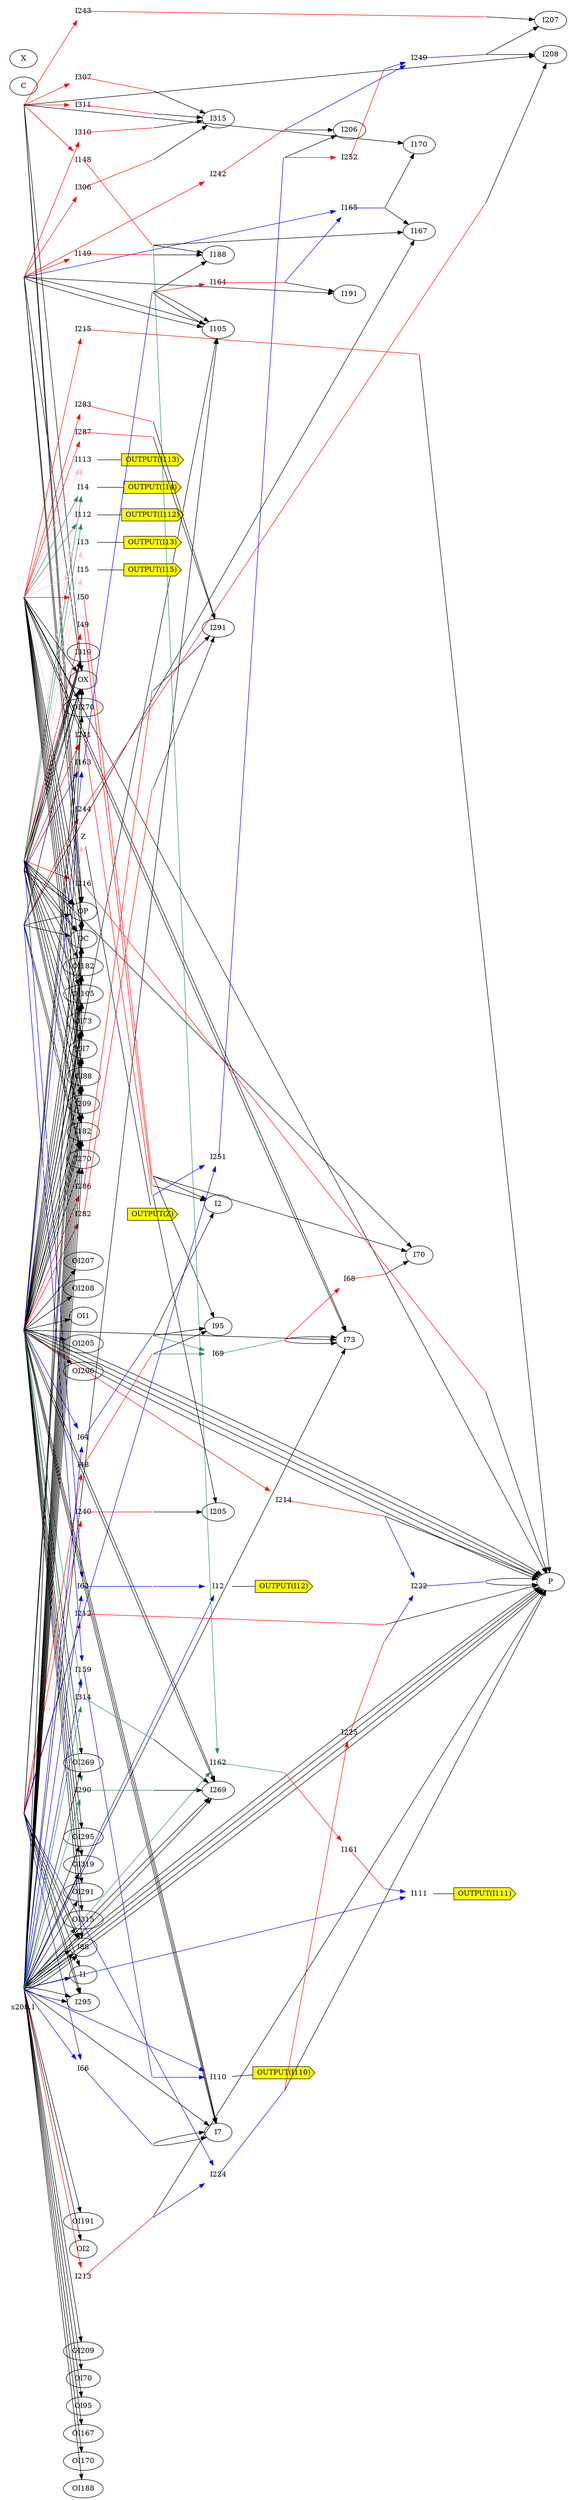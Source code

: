digraph a
{
	//18 Inputs
	//9 Outputs
	//104 Gates
	overlap = false;
	rankdir = LR;
	splines = false;
	"s208.1" [color = invis]
	P.0 [label = "INPUT(P.0)" shape = cds style = filled fillcolor = white]
	OP.0 [label = "", fixedsize="false", width=0, height=0, shape=none]
	P.0 -> OP.0 [arrowhead=none]
	C.8 [label = "INPUT(C.8)" shape = cds style = filled fillcolor = white]
	OC.8 [label = "", fixedsize="false", width=0, height=0, shape=none]
	C.8 -> OC.8 [arrowhead=none]
	C.7 [label = "INPUT(C.7)" shape = cds style = filled fillcolor = white]
	OC.7 [label = "", fixedsize="false", width=0, height=0, shape=none]
	C.7 -> OC.7 [arrowhead=none]
	C.6 [label = "INPUT(C.6)" shape = cds style = filled fillcolor = white]
	OC.6 [label = "", fixedsize="false", width=0, height=0, shape=none]
	C.6 -> OC.6 [arrowhead=none]
	C.5 [label = "INPUT(C.5)" shape = cds style = filled fillcolor = white]
	OC.5 [label = "", fixedsize="false", width=0, height=0, shape=none]
	C.5 -> OC.5 [arrowhead=none]
	C.4 [label = "INPUT(C.4)" shape = cds style = filled fillcolor = white]
	OC.4 [label = "", fixedsize="false", width=0, height=0, shape=none]
	C.4 -> OC.4 [arrowhead=none]
	C.3 [label = "INPUT(C.3)" shape = cds style = filled fillcolor = white]
	OC.3 [label = "", fixedsize="false", width=0, height=0, shape=none]
	C.3 -> OC.3 [arrowhead=none]
	C.2 [label = "INPUT(C.2)" shape = cds style = filled fillcolor = white]
	OC.2 [label = "", fixedsize="false", width=0, height=0, shape=none]
	C.2 -> OC.2 [arrowhead=none]
	C.1 [label = "INPUT(C.1)" shape = cds style = filled fillcolor = white]
	OC.1 [label = "", fixedsize="false", width=0, height=0, shape=none]
	C.1 -> OC.1 [arrowhead=none]
	C.0 [label = "INPUT(C.0)" shape = cds style = filled fillcolor = white]
	OC.0 [label = "", fixedsize="false", width=0, height=0, shape=none]
	C.0 -> OC.0 [arrowhead=none]
	X.4 [label = "INPUT(X.4)" shape = cds style = filled fillcolor = white]
	OX.4 [label = "", fixedsize="false", width=0, height=0, shape=none]
	X.4 -> OX.4 [arrowhead=none]
	X.3 [label = "INPUT(X.3)" shape = cds style = filled fillcolor = white]
	OX.3 [label = "", fixedsize="false", width=0, height=0, shape=none]
	X.3 -> OX.3 [arrowhead=none]
	X.2 [label = "INPUT(X.2)" shape = cds style = filled fillcolor = white]
	OX.2 [label = "", fixedsize="false", width=0, height=0, shape=none]
	X.2 -> OX.2 [arrowhead=none]
	X.1 [label = "INPUT(X.1)" shape = cds style = filled fillcolor = white]
	OX.1 [label = "", fixedsize="false", width=0, height=0, shape=none]
	X.1 -> OX.1 [arrowhead=none]
	X.8 [label = "INPUT(X.8)" shape = cds style = filled fillcolor = white]
	OX.8 [label = "", fixedsize="false", width=0, height=0, shape=none]
	X.8 -> OX.8 [arrowhead=none]
	X.7 [label = "INPUT(X.7)" shape = cds style = filled fillcolor = white]
	OX.7 [label = "", fixedsize="false", width=0, height=0, shape=none]
	X.7 -> OX.7 [arrowhead=none]
	X.6 [label = "INPUT(X.6)" shape = cds style = filled fillcolor = white]
	OX.6 [label = "", fixedsize="false", width=0, height=0, shape=none]
	X.6 -> OX.6 [arrowhead=none]
	X.5 [label = "INPUT(X.5)" shape = cds style = filled fillcolor = white]
	OX.5 [label = "", fixedsize="false", width=0, height=0, shape=none]
	X.5 -> OX.5 [arrowhead=none]
	OI13 [label = "OUTPUT(I13)" shape = cds style = filled fillcolor = yellow]
	OI15 [label = "OUTPUT(I15)" shape = cds style = filled fillcolor = yellow]
	OI113 [label = "OUTPUT(I113)" shape = cds style = filled fillcolor = yellow]
	OZ [label = "OUTPUT(Z)" shape = cds style = filled fillcolor = yellow]
	OI12 [label = "OUTPUT(I12)" shape = cds style = filled fillcolor = yellow]
	OI110 [label = "OUTPUT(I110)" shape = cds style = filled fillcolor = yellow]
	OI111 [label = "OUTPUT(I111)" shape = cds style = filled fillcolor = yellow]
	OI14 [label = "OUTPUT(I14)" shape = cds style = filled fillcolor = yellow]
	OI112 [label = "OUTPUT(I112)" shape = cds style = filled fillcolor = yellow]
	I73.1 [label = "I73.1" shape = none fillcolor = red image="NOT.png"];
	OI73.1 [label = "", fixedsize="false", width=0, height=0, shape=none]
	I73.1 -> OI73.1 [arrowhead=none color = red tailclip=false]
	OI69 -> I73.1 [color = red];
	I73.2 [label = "I73.2" shape = none fillcolor = red image="NOT.png"];
	OI73.2 [label = "", fixedsize="false", width=0, height=0, shape=none]
	I73.2 -> OI73.2 [arrowhead=none color = red tailclip=false]
	OX.3 -> I73.2 [color = red];
	I7.1 [label = "I7.1" shape = none fillcolor = red image="NOT.png"];
	OI7.1 [label = "", fixedsize="false", width=0, height=0, shape=none]
	I7.1 -> OI7.1 [arrowhead=none color = red tailclip=false]
	OI66 -> I7.1 [color = red];
	I7.2 [label = "I7.2" shape = none fillcolor = red image="NOT.png"];
	OI7.2 [label = "", fixedsize="false", width=0, height=0, shape=none]
	I7.2 -> OI7.2 [arrowhead=none color = red tailclip=false]
	OX.2 -> I7.2 [color = red];
	I88.1 [label = "I88.1" shape = none fillcolor = red image="NOT.png"];
	OI88.1 [label = "", fixedsize="false", width=0, height=0, shape=none]
	I88.1 -> OI88.1 [arrowhead=none color = red tailclip=false]
	OX.1 -> I88.1 [color = red];
	I88.2 [label = "I88.2" shape = none fillcolor = red image="NOT.png"];
	OI88.2 [label = "", fixedsize="false", width=0, height=0, shape=none]
	I88.2 -> OI88.2 [arrowhead=none color = red tailclip=false]
	OP.0 -> I88.2 [color = red];
	I48 [label = "I48" shape = none fillcolor = red image="NOT.png"];
	OI48 [label = "", fixedsize="false", width=0, height=0, shape=none]
	I48 -> OI48 [arrowhead=none color = red tailclip=false]
	OP.0 -> I48 [color = red];
	I49 [label = "I49" shape = none fillcolor = red image="NOT.png"];
	OI49 [label = "", fixedsize="false", width=0, height=0, shape=none]
	I49 -> OI49 [arrowhead=none color = red tailclip=false]
	OX.4 -> I49 [color = red];
	I50 [label = "I50" shape = none fillcolor = red image="NOT.png"];
	OI50 [label = "", fixedsize="false", width=0, height=0, shape=none]
	I50 -> OI50 [arrowhead=none color = red tailclip=false]
	OX.3 -> I50 [color = red];
	I68 [label = "I68" shape = none fillcolor = red image="NOT.png"];
	OI68 [label = "", fixedsize="false", width=0, height=0, shape=none]
	I68 -> OI68 [arrowhead=none color = red tailclip=false]
	OI69 -> I68 [color = red];
	I105.1 [label = "I105.1" shape = none fillcolor = red image="NOT.png"];
	OI105.1 [label = "", fixedsize="false", width=0, height=0, shape=none]
	I105.1 -> OI105.1 [arrowhead=none color = red tailclip=false]
	OI163 -> I105.1 [color = red];
	I105.2 [label = "I105.2" shape = none fillcolor = red image="NOT.png"];
	OI105.2 [label = "", fixedsize="false", width=0, height=0, shape=none]
	I105.2 -> OI105.2 [arrowhead=none color = red tailclip=false]
	OX.6 -> I105.2 [color = red];
	I182.1 [label = "I182.1" shape = none fillcolor = red image="NOT.png"];
	OI182.1 [label = "", fixedsize="false", width=0, height=0, shape=none]
	I182.1 -> OI182.1 [arrowhead=none color = red tailclip=false]
	OX.5 -> I182.1 [color = red];
	I182.2 [label = "I182.2" shape = none fillcolor = red image="NOT.png"];
	OI182.2 [label = "", fixedsize="false", width=0, height=0, shape=none]
	I182.2 -> OI182.2 [arrowhead=none color = red tailclip=false]
	OI1.2 -> I182.2 [color = red];
	I148 [label = "I148" shape = none fillcolor = red image="NOT.png"];
	OI148 [label = "", fixedsize="false", width=0, height=0, shape=none]
	I148 -> OI148 [arrowhead=none color = red tailclip=false]
	OX.7 -> I148 [color = red];
	I149 [label = "I149" shape = none fillcolor = red image="NOT.png"];
	OI149 [label = "", fixedsize="false", width=0, height=0, shape=none]
	I149 -> OI149 [arrowhead=none color = red tailclip=false]
	OX.6 -> I149 [color = red];
	I161 [label = "I161" shape = none fillcolor = red image="NOT.png"];
	OI161 [label = "", fixedsize="false", width=0, height=0, shape=none]
	I161 -> OI161 [arrowhead=none color = red tailclip=false]
	OI162 -> I161 [color = red];
	I164 [label = "I164" shape = none fillcolor = red image="NOT.png"];
	OI164 [label = "", fixedsize="false", width=0, height=0, shape=none]
	I164 -> OI164 [arrowhead=none color = red tailclip=false]
	OI163 -> I164 [color = red];
	I212 [label = "I212" shape = none fillcolor = red image="NOT.png"];
	OI212 [label = "", fixedsize="false", width=0, height=0, shape=none]
	I212 -> OI212 [arrowhead=none color = red tailclip=false]
	OP.0 -> I212 [color = red];
	I213 [label = "I213" shape = none fillcolor = red image="NOT.png"];
	OI213 [label = "", fixedsize="false", width=0, height=0, shape=none]
	I213 -> OI213 [arrowhead=none color = red tailclip=false]
	OX.1 -> I213 [color = red];
	I214 [label = "I214" shape = none fillcolor = red image="NOT.png"];
	OI214 [label = "", fixedsize="false", width=0, height=0, shape=none]
	I214 -> OI214 [arrowhead=none color = red tailclip=false]
	OX.2 -> I214 [color = red];
	I215 [label = "I215" shape = none fillcolor = red image="NOT.png"];
	OI215 [label = "", fixedsize="false", width=0, height=0, shape=none]
	I215 -> OI215 [arrowhead=none color = red tailclip=false]
	OX.3 -> I215 [color = red];
	I216 [label = "I216" shape = none fillcolor = red image="NOT.png"];
	OI216 [label = "", fixedsize="false", width=0, height=0, shape=none]
	I216 -> OI216 [arrowhead=none color = red tailclip=false]
	OX.4 -> I216 [color = red];
	I225 [label = "I225" shape = none fillcolor = red image="NOT.png"];
	OI225 [label = "", fixedsize="false", width=0, height=0, shape=none]
	I225 -> OI225 [arrowhead=none color = red tailclip=false]
	OI224 -> I225 [color = red];
	I240 [label = "I240" shape = none fillcolor = red image="NOT.png"];
	OI240 [label = "", fixedsize="false", width=0, height=0, shape=none]
	I240 -> OI240 [arrowhead=none color = red tailclip=false]
	OP.0 -> I240 [color = red];
	I241 [label = "I241" shape = none fillcolor = red image="NOT.png"];
	OI241 [label = "", fixedsize="false", width=0, height=0, shape=none]
	I241 -> OI241 [arrowhead=none color = red tailclip=false]
	OX.5 -> I241 [color = red];
	I242 [label = "I242" shape = none fillcolor = red image="NOT.png"];
	OI242 [label = "", fixedsize="false", width=0, height=0, shape=none]
	I242 -> OI242 [arrowhead=none color = red tailclip=false]
	OX.6 -> I242 [color = red];
	I243 [label = "I243" shape = none fillcolor = red image="NOT.png"];
	OI243 [label = "", fixedsize="false", width=0, height=0, shape=none]
	I243 -> OI243 [arrowhead=none color = red tailclip=false]
	OX.7 -> I243 [color = red];
	I244 [label = "I244" shape = none fillcolor = red image="NOT.png"];
	OI244 [label = "", fixedsize="false", width=0, height=0, shape=none]
	I244 -> OI244 [arrowhead=none color = red tailclip=false]
	OX.8 -> I244 [color = red];
	I252 [label = "I252" shape = none fillcolor = red image="NOT.png"];
	OI252 [label = "", fixedsize="false", width=0, height=0, shape=none]
	I252 -> OI252 [arrowhead=none color = red tailclip=false]
	OI251 -> I252 [color = red];
	I282 [label = "I282" shape = none fillcolor = red image="NOT.png"];
	OI282 [label = "", fixedsize="false", width=0, height=0, shape=none]
	I282 -> OI282 [arrowhead=none color = red tailclip=false]
	OP.2 -> I282 [color = red];
	I283 [label = "I283" shape = none fillcolor = red image="NOT.png"];
	OI283 [label = "", fixedsize="false", width=0, height=0, shape=none]
	I283 -> OI283 [arrowhead=none color = red tailclip=false]
	OP.3 -> I283 [color = red];
	I286 [label = "I286" shape = none fillcolor = red image="NOT.png"];
	OI286 [label = "", fixedsize="false", width=0, height=0, shape=none]
	I286 -> OI286 [arrowhead=none color = red tailclip=false]
	OC.2 -> I286 [color = red];
	I287 [label = "I287" shape = none fillcolor = red image="NOT.png"];
	OI287 [label = "", fixedsize="false", width=0, height=0, shape=none]
	I287 -> OI287 [arrowhead=none color = red tailclip=false]
	OC.3 -> I287 [color = red];
	I306 [label = "I306" shape = none fillcolor = red image="NOT.png"];
	OI306 [label = "", fixedsize="false", width=0, height=0, shape=none]
	I306 -> OI306 [arrowhead=none color = red tailclip=false]
	OP.6 -> I306 [color = red];
	I307 [label = "I307" shape = none fillcolor = red image="NOT.png"];
	OI307 [label = "", fixedsize="false", width=0, height=0, shape=none]
	I307 -> OI307 [arrowhead=none color = red tailclip=false]
	OP.7 -> I307 [color = red];
	I310 [label = "I310" shape = none fillcolor = red image="NOT.png"];
	OI310 [label = "", fixedsize="false", width=0, height=0, shape=none]
	I310 -> OI310 [arrowhead=none color = red tailclip=false]
	OC.6 -> I310 [color = red];
	I311 [label = "I311" shape = none fillcolor = red image="NOT.png"];
	OI311 [label = "", fixedsize="false", width=0, height=0, shape=none]
	I311 -> OI311 [arrowhead=none color = red tailclip=false]
	OC.7 -> I311 [color = red];
	I73.3 [label = "I73.3" shape = none fillcolor = orange image="AND.png"];
	OI73.3 [label = "", fixedsize="false", width=0, height=0, shape=none]
	I73.3 -> OI73.3 [arrowhead=none color = orange tailclip=false]
	OI69 -> I73.3 [color = orange];
	OI73.2 -> I73.3 [color = orange];
	I73.4 [label = "I73.4" shape = none fillcolor = orange image="AND.png"];
	OI73.4 [label = "", fixedsize="false", width=0, height=0, shape=none]
	I73.4 -> OI73.4 [arrowhead=none color = orange tailclip=false]
	OX.3 -> I73.4 [color = orange];
	OI73.1 -> I73.4 [color = orange];
	I7.3 [label = "I7.3" shape = none fillcolor = orange image="AND.png"];
	OI7.3 [label = "", fixedsize="false", width=0, height=0, shape=none]
	I7.3 -> OI7.3 [arrowhead=none color = orange tailclip=false]
	OI66 -> I7.3 [color = orange];
	OI7.2 -> I7.3 [color = orange];
	I7.4 [label = "I7.4" shape = none fillcolor = orange image="AND.png"];
	OI7.4 [label = "", fixedsize="false", width=0, height=0, shape=none]
	I7.4 -> OI7.4 [arrowhead=none color = orange tailclip=false]
	OX.2 -> I7.4 [color = orange];
	OI7.1 -> I7.4 [color = orange];
	I88.3 [label = "I88.3" shape = none fillcolor = orange image="AND.png"];
	OI88.3 [label = "", fixedsize="false", width=0, height=0, shape=none]
	I88.3 -> OI88.3 [arrowhead=none color = orange tailclip=false]
	OX.1 -> I88.3 [color = orange];
	OI88.2 -> I88.3 [color = orange];
	I88.4 [label = "I88.4" shape = none fillcolor = orange image="AND.png"];
	OI88.4 [label = "", fixedsize="false", width=0, height=0, shape=none]
	I88.4 -> OI88.4 [arrowhead=none color = orange tailclip=false]
	OP.0 -> I88.4 [color = orange];
	OI88.1 -> I88.4 [color = orange];
	I105.3 [label = "I105.3" shape = none fillcolor = orange image="AND.png"];
	OI105.3 [label = "", fixedsize="false", width=0, height=0, shape=none]
	I105.3 -> OI105.3 [arrowhead=none color = orange tailclip=false]
	OI163 -> I105.3 [color = orange];
	OI105.2 -> I105.3 [color = orange];
	I105.4 [label = "I105.4" shape = none fillcolor = orange image="AND.png"];
	OI105.4 [label = "", fixedsize="false", width=0, height=0, shape=none]
	I105.4 -> OI105.4 [arrowhead=none color = orange tailclip=false]
	OX.6 -> I105.4 [color = orange];
	OI105.1 -> I105.4 [color = orange];
	I182.3 [label = "I182.3" shape = none fillcolor = orange image="AND.png"];
	OI182.3 [label = "", fixedsize="false", width=0, height=0, shape=none]
	I182.3 -> OI182.3 [arrowhead=none color = orange tailclip=false]
	OX.5 -> I182.3 [color = orange];
	OI182.2 -> I182.3 [color = orange];
	I182.4 [label = "I182.4" shape = none fillcolor = orange image="AND.png"];
	OI182.4 [label = "", fixedsize="false", width=0, height=0, shape=none]
	I182.4 -> OI182.4 [arrowhead=none color = orange tailclip=false]
	OI1.2 -> I182.4 [color = orange];
	OI182.1 -> I182.4 [color = orange];
	I191.1 [label = "I191.1" shape = none fillcolor = orange image="AND.png"];
	OI191.1 [label = "", fixedsize="false", width=0, height=0, shape=none]
	I191.1 -> OI191.1 [arrowhead=none color = orange tailclip=false]
	OI164 -> I191.1 [color = orange];
	OX.6 -> I191.1 [color = orange];
	I1.2 [label = "I1.2" shape = none fillcolor = orange image="AND.png"];
	OI1.2 [label = "", fixedsize="false", width=0, height=0, shape=none]
	I1.2 -> OI1.2 [arrowhead=none color = orange tailclip=false]
	OI2.1 -> I1.2 [color = orange];
	OP.0 -> I1.2 [color = orange];
	P.5 [label = "P.5" shape = none fillcolor = orange image="AND.png"];
	OP.5 [label = "", fixedsize="false", width=0, height=0, shape=none]
	P.5 -> OP.5 [arrowhead=none color = orange tailclip=false]
	OI209.1 -> P.5 [color = orange];
	OI205.2 -> P.5 [color = orange];
	P.6 [label = "P.6" shape = none fillcolor = orange image="AND.png"];
	OP.6 [label = "", fixedsize="false", width=0, height=0, shape=none]
	P.6 -> OP.6 [arrowhead=none color = orange tailclip=false]
	OI209.1 -> P.6 [color = orange];
	OI206.2 -> P.6 [color = orange];
	P.7 [label = "P.7" shape = none fillcolor = orange image="AND.png"];
	OP.7 [label = "", fixedsize="false", width=0, height=0, shape=none]
	P.7 -> OP.7 [arrowhead=none color = orange tailclip=false]
	OI209.1 -> P.7 [color = orange];
	OI207.2 -> P.7 [color = orange];
	P.8 [label = "P.8" shape = none fillcolor = orange image="AND.png"];
	OP.8 [label = "", fixedsize="false", width=0, height=0, shape=none]
	P.8 -> OP.8 [arrowhead=none color = orange tailclip=false]
	OI209.1 -> P.8 [color = orange];
	OI208.2 -> P.8 [color = orange];
	I295.1 [label = "I295.1" shape = none fillcolor = orange image="AND.png"];
	OI295.1 [label = "", fixedsize="false", width=0, height=0, shape=none]
	I295.1 -> OI295.1 [arrowhead=none color = orange tailclip=false]
	OP.1 -> I295.1 [color = orange];
	OC.1 -> I295.1 [color = orange];
	I295.2 [label = "I295.2" shape = none fillcolor = orange image="AND.png"];
	OI295.2 [label = "", fixedsize="false", width=0, height=0, shape=none]
	I295.2 -> OI295.2 [arrowhead=none color = orange tailclip=false]
	OP.0 -> I295.2 [color = orange];
	OC.0 -> I295.2 [color = orange];
	I319.1 [label = "I319.1" shape = none fillcolor = orange image="AND.png"];
	OI319.1 [label = "", fixedsize="false", width=0, height=0, shape=none]
	I319.1 -> OI319.1 [arrowhead=none color = orange tailclip=false]
	OP.5 -> I319.1 [color = orange];
	OC.5 -> I319.1 [color = orange];
	I319.2 [label = "I319.2" shape = none fillcolor = orange image="AND.png"];
	OI319.2 [label = "", fixedsize="false", width=0, height=0, shape=none]
	I319.2 -> OI319.2 [arrowhead=none color = orange tailclip=false]
	OP.4 -> I319.2 [color = orange];
	OC.4 -> I319.2 [color = orange];
	I270.3 [label = "I270.3" shape = none fillcolor = orange image="AND.png"];
	OI270.3 [label = "", fixedsize="false", width=0, height=0, shape=none]
	I270.3 -> OI270.3 [arrowhead=none color = orange tailclip=false]
	OP.8 -> I270.3 [color = orange];
	OC.8 -> I270.3 [color = orange];
	I70.1 [label = "I70.1" shape = none fillcolor = pink image="OR.png"];
	OI70.1 [label = "", fixedsize="false", width=0, height=0, shape=none]
	I70.1 -> OI70.1 [arrowhead=none color = pink tailclip=false]
	OI68 -> I70.1 [color = pink];
	OX.4 -> I70.1 [color = pink];
	OI50 -> I70.1 [color = pink];
	I13 [label = "I13" shape = none fillcolor = pink image="OR.png"];
	I13 -> OI13 [arrowhead=none color = black]
	OI73.3 -> I13 [color = pink];
	OI73.4 -> I13 [color = pink];
	I15 [label = "I15" shape = none fillcolor = pink image="OR.png"];
	I15 -> OI15 [arrowhead=none color = black]
	OI88.3 -> I15 [color = pink];
	OI88.4 -> I15 [color = pink];
	I95.1 [label = "I95.1" shape = none fillcolor = pink image="OR.png"];
	OI95.1 [label = "", fixedsize="false", width=0, height=0, shape=none]
	I95.1 -> OI95.1 [arrowhead=none color = pink tailclip=false]
	OI64 -> I95.1 [color = pink];
	OI50 -> I95.1 [color = pink];
	OI48 -> I95.1 [color = pink];
	I167.1 [label = "I167.1" shape = none fillcolor = pink image="OR.png"];
	OI167.1 [label = "", fixedsize="false", width=0, height=0, shape=none]
	I167.1 -> OI167.1 [arrowhead=none color = pink tailclip=false]
	OI165 -> I167.1 [color = pink];
	OX.8 -> I167.1 [color = pink];
	OI148 -> I167.1 [color = pink];
	I170.1 [label = "I170.1" shape = none fillcolor = pink image="OR.png"];
	OI170.1 [label = "", fixedsize="false", width=0, height=0, shape=none]
	I170.1 -> OI170.1 [arrowhead=none color = pink tailclip=false]
	OI165 -> I170.1 [color = pink];
	OX.7 -> I170.1 [color = pink];
	I113 [label = "I113" shape = none fillcolor = pink image="OR.png"];
	I113 -> OI113 [arrowhead=none color = black]
	OI182.3 -> I113 [color = pink];
	OI182.4 -> I113 [color = pink];
	I188.1 [label = "I188.1" shape = none fillcolor = pink image="OR.png"];
	OI188.1 [label = "", fixedsize="false", width=0, height=0, shape=none]
	I188.1 -> OI188.1 [arrowhead=none color = pink tailclip=false]
	OI163 -> I188.1 [color = pink];
	OI149 -> I188.1 [color = pink];
	OI148 -> I188.1 [color = pink];
	I291.1 [label = "I291.1" shape = none fillcolor = pink image="OR.png"];
	OI291.1 [label = "", fixedsize="false", width=0, height=0, shape=none]
	I291.1 -> OI291.1 [arrowhead=none color = pink tailclip=false]
	OI283 -> I291.1 [color = pink];
	OI287 -> I291.1 [color = pink];
	I291.2 [label = "I291.2" shape = none fillcolor = pink image="OR.png"];
	OI291.2 [label = "", fixedsize="false", width=0, height=0, shape=none]
	I291.2 -> OI291.2 [arrowhead=none color = pink tailclip=false]
	OI282 -> I291.2 [color = pink];
	OI286 -> I291.2 [color = pink];
	I315.1 [label = "I315.1" shape = none fillcolor = pink image="OR.png"];
	OI315.1 [label = "", fixedsize="false", width=0, height=0, shape=none]
	I315.1 -> OI315.1 [arrowhead=none color = pink tailclip=false]
	OI307 -> I315.1 [color = pink];
	OI311 -> I315.1 [color = pink];
	I315.2 [label = "I315.2" shape = none fillcolor = pink image="OR.png"];
	OI315.2 [label = "", fixedsize="false", width=0, height=0, shape=none]
	I315.2 -> OI315.2 [arrowhead=none color = pink tailclip=false]
	OI306 -> I315.2 [color = pink];
	OI310 -> I315.2 [color = pink];
	I270.2 [label = "I270.2" shape = none fillcolor = pink image="OR.png"];
	OI270.2 [label = "", fixedsize="false", width=0, height=0, shape=none]
	I270.2 -> OI270.2 [arrowhead=none color = pink tailclip=false]
	OI269.1 -> I270.2 [color = pink];
	OI269.2 -> I270.2 [color = pink];
	Z [label = "Z" shape = none fillcolor = pink image="OR.png"];
	Z -> OZ [arrowhead=none color = black]
	OI270.2 -> Z [color = pink];
	OI270.3 -> Z [color = pink];
	I12 [label = "I12" shape = none fillcolor = blue image="NAND.png"];
	I12 -> OI12 [arrowhead=none color = black]
	OI70.1 -> I12 [color = blue];
	OI62 -> I12 [color = blue];
	I62 [label = "I62" shape = none fillcolor = blue image="NAND.png"];
	OI62 [label = "", fixedsize="false", width=0, height=0, shape=none]
	I62 -> OI62 [arrowhead=none color = blue tailclip=false]
	OI95.1 -> I62 [color = blue];
	OX.4 -> I62 [color = blue];
	I64 [label = "I64" shape = none fillcolor = blue image="NAND.png"];
	OI64 [label = "", fixedsize="false", width=0, height=0, shape=none]
	I64 -> OI64 [arrowhead=none color = blue tailclip=false]
	OX.1 -> I64 [color = blue];
	OX.2 -> I64 [color = blue];
	I66 [label = "I66" shape = none fillcolor = blue image="NAND.png"];
	OI66 [label = "", fixedsize="false", width=0, height=0, shape=none]
	I66 -> OI66 [arrowhead=none color = blue tailclip=false]
	OX.1 -> I66 [color = blue];
	OP.0 -> I66 [color = blue];
	I110 [label = "I110" shape = none fillcolor = blue image="NAND.png"];
	I110 -> OI110 [arrowhead=none color = black]
	OI167.1 -> I110 [color = blue];
	OI159 -> I110 [color = blue];
	I111 [label = "I111" shape = none fillcolor = blue image="NAND.png"];
	I111 -> OI111 [arrowhead=none color = black]
	OI170.1 -> I111 [color = blue];
	OI161 -> I111 [color = blue];
	I159 [label = "I159" shape = none fillcolor = blue image="NAND.png"];
	OI159 [label = "", fixedsize="false", width=0, height=0, shape=none]
	I159 -> OI159 [arrowhead=none color = blue tailclip=false]
	OI188.1 -> I159 [color = blue];
	OX.8 -> I159 [color = blue];
	I163 [label = "I163" shape = none fillcolor = blue image="NAND.png"];
	OI163 [label = "", fixedsize="false", width=0, height=0, shape=none]
	I163 -> OI163 [arrowhead=none color = blue tailclip=false]
	OX.5 -> I163 [color = blue];
	OI1.2 -> I163 [color = blue];
	I165 [label = "I165" shape = none fillcolor = blue image="NAND.png"];
	OI165 [label = "", fixedsize="false", width=0, height=0, shape=none]
	I165 -> OI165 [arrowhead=none color = blue tailclip=false]
	OI164 -> I165 [color = blue];
	OX.6 -> I165 [color = blue];
	I222 [label = "I222" shape = none fillcolor = blue image="NAND.png"];
	OI222 [label = "", fixedsize="false", width=0, height=0, shape=none]
	I222 -> OI222 [arrowhead=none color = blue tailclip=false]
	OI225 -> I222 [color = blue];
	OI214 -> I222 [color = blue];
	I224 [label = "I224" shape = none fillcolor = blue image="NAND.png"];
	OI224 [label = "", fixedsize="false", width=0, height=0, shape=none]
	I224 -> OI224 [arrowhead=none color = blue tailclip=false]
	OI213 -> I224 [color = blue];
	OP.0 -> I224 [color = blue];
	I249 [label = "I249" shape = none fillcolor = blue image="NAND.png"];
	OI249 [label = "", fixedsize="false", width=0, height=0, shape=none]
	I249 -> OI249 [arrowhead=none color = blue tailclip=false]
	OI252 -> I249 [color = blue];
	OI242 -> I249 [color = blue];
	I251 [label = "I251" shape = none fillcolor = blue image="NAND.png"];
	OI251 [label = "", fixedsize="false", width=0, height=0, shape=none]
	I251 -> OI251 [arrowhead=none color = blue tailclip=false]
	OI241 -> I251 [color = blue];
	OP.0 -> I251 [color = blue];
	I269.1 [label = "I269.1" shape = none fillcolor = blue image="NAND.png"];
	OI269.1 [label = "", fixedsize="false", width=0, height=0, shape=none]
	I269.1 -> OI269.1 [arrowhead=none color = blue tailclip=false]
	OI291.1 -> I269.1 [color = blue];
	OI291.2 -> I269.1 [color = blue];
	OI290 -> I269.1 [color = blue];
	I269.2 [label = "I269.2" shape = none fillcolor = blue image="NAND.png"];
	OI269.2 [label = "", fixedsize="false", width=0, height=0, shape=none]
	I269.2 -> OI269.2 [arrowhead=none color = blue tailclip=false]
	OI315.1 -> I269.2 [color = blue];
	OI315.2 -> I269.2 [color = blue];
	OI314 -> I269.2 [color = blue];
	I14 [label = "I14" shape = none fillcolor = seagreen image="NOR.png"];
	I14 -> OI14 [arrowhead=none color = black]
	OI7.3 -> I14 [color = seagreen];
	OI7.4 -> I14 [color = seagreen];
	I2.1 [label = "I2.1" shape = none fillcolor = seagreen image="NOR.png"];
	OI2.1 [label = "", fixedsize="false", width=0, height=0, shape=none]
	I2.1 -> OI2.1 [arrowhead=none color = seagreen tailclip=false]
	OI64 -> I2.1 [color = seagreen];
	OI49 -> I2.1 [color = seagreen];
	OI50 -> I2.1 [color = seagreen];
	I69 [label = "I69" shape = none fillcolor = seagreen image="NOR.png"];
	OI69 [label = "", fixedsize="false", width=0, height=0, shape=none]
	I69 -> OI69 [arrowhead=none color = seagreen tailclip=false]
	OI64 -> I69 [color = seagreen];
	OI48 -> I69 [color = seagreen];
	I112 [label = "I112" shape = none fillcolor = seagreen image="NOR.png"];
	I112 -> OI112 [arrowhead=none color = black]
	OI105.3 -> I112 [color = seagreen];
	OI105.4 -> I112 [color = seagreen];
	I162 [label = "I162" shape = none fillcolor = seagreen image="NOR.png"];
	OI162 [label = "", fixedsize="false", width=0, height=0, shape=none]
	I162 -> OI162 [arrowhead=none color = seagreen tailclip=false]
	OI148 -> I162 [color = seagreen];
	OI191.1 -> I162 [color = seagreen];
	P.1 [label = "P.1" shape = none fillcolor = seagreen image="NOR.png"];
	OP.1 [label = "", fixedsize="false", width=0, height=0, shape=none]
	P.1 -> OP.1 [arrowhead=none color = seagreen tailclip=false]
	OI212 -> P.1 [color = seagreen];
	OI213 -> P.1 [color = seagreen];
	P.2 [label = "P.2" shape = none fillcolor = seagreen image="NOR.png"];
	OP.2 [label = "", fixedsize="false", width=0, height=0, shape=none]
	P.2 -> OP.2 [arrowhead=none color = seagreen tailclip=false]
	OI214 -> P.2 [color = seagreen];
	OI224 -> P.2 [color = seagreen];
	P.3 [label = "P.3" shape = none fillcolor = seagreen image="NOR.png"];
	OP.3 [label = "", fixedsize="false", width=0, height=0, shape=none]
	P.3 -> OP.3 [arrowhead=none color = seagreen tailclip=false]
	OI215 -> P.3 [color = seagreen];
	OI222 -> P.3 [color = seagreen];
	P.4 [label = "P.4" shape = none fillcolor = seagreen image="NOR.png"];
	OP.4 [label = "", fixedsize="false", width=0, height=0, shape=none]
	P.4 -> OP.4 [arrowhead=none color = seagreen tailclip=false]
	OX.3 -> P.4 [color = seagreen];
	OI222 -> P.4 [color = seagreen];
	OI216 -> P.4 [color = seagreen];
	I209.1 [label = "I209.1" shape = none fillcolor = seagreen image="NOR.png"];
	OI209.1 [label = "", fixedsize="false", width=0, height=0, shape=none]
	I209.1 -> OI209.1 [arrowhead=none color = seagreen tailclip=false]
	OX.4 -> I209.1 [color = seagreen];
	OX.2 -> I209.1 [color = seagreen];
	OX.3 -> I209.1 [color = seagreen];
	OX.1 -> I209.1 [color = seagreen];
	I205.2 [label = "I205.2" shape = none fillcolor = seagreen image="NOR.png"];
	OI205.2 [label = "", fixedsize="false", width=0, height=0, shape=none]
	I205.2 -> OI205.2 [arrowhead=none color = seagreen tailclip=false]
	OI240 -> I205.2 [color = seagreen];
	OI241 -> I205.2 [color = seagreen];
	I206.2 [label = "I206.2" shape = none fillcolor = seagreen image="NOR.png"];
	OI206.2 [label = "", fixedsize="false", width=0, height=0, shape=none]
	I206.2 -> OI206.2 [arrowhead=none color = seagreen tailclip=false]
	OI242 -> I206.2 [color = seagreen];
	OI251 -> I206.2 [color = seagreen];
	I207.2 [label = "I207.2" shape = none fillcolor = seagreen image="NOR.png"];
	OI207.2 [label = "", fixedsize="false", width=0, height=0, shape=none]
	I207.2 -> OI207.2 [arrowhead=none color = seagreen tailclip=false]
	OI243 -> I207.2 [color = seagreen];
	OI249 -> I207.2 [color = seagreen];
	I208.2 [label = "I208.2" shape = none fillcolor = seagreen image="NOR.png"];
	OI208.2 [label = "", fixedsize="false", width=0, height=0, shape=none]
	I208.2 -> OI208.2 [arrowhead=none color = seagreen tailclip=false]
	OX.7 -> I208.2 [color = seagreen];
	OI249 -> I208.2 [color = seagreen];
	OI244 -> I208.2 [color = seagreen];
	I290 [label = "I290" shape = none fillcolor = seagreen image="NOR.png"];
	OI290 [label = "", fixedsize="false", width=0, height=0, shape=none]
	I290 -> OI290 [arrowhead=none color = seagreen tailclip=false]
	OI295.1 -> I290 [color = seagreen];
	OI295.2 -> I290 [color = seagreen];
	I314 [label = "I314" shape = none fillcolor = seagreen image="NOR.png"];
	OI314 [label = "", fixedsize="false", width=0, height=0, shape=none]
	I314 -> OI314 [arrowhead=none color = seagreen tailclip=false]
	OI319.1 -> I314 [color = seagreen];
	OI319.2 -> I314 [color = seagreen];
}
